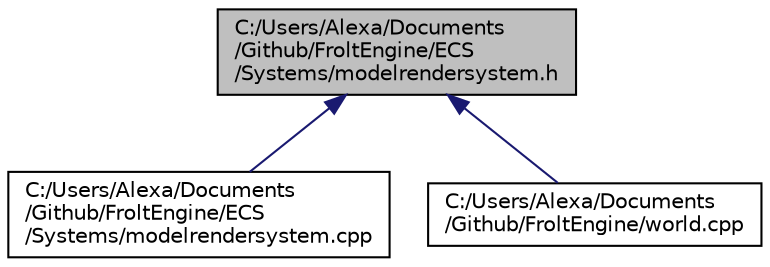 digraph "C:/Users/Alexa/Documents/Github/FroltEngine/ECS/Systems/modelrendersystem.h"
{
  edge [fontname="Helvetica",fontsize="10",labelfontname="Helvetica",labelfontsize="10"];
  node [fontname="Helvetica",fontsize="10",shape=record];
  Node66 [label="C:/Users/Alexa/Documents\l/Github/FroltEngine/ECS\l/Systems/modelrendersystem.h",height=0.2,width=0.4,color="black", fillcolor="grey75", style="filled", fontcolor="black"];
  Node66 -> Node67 [dir="back",color="midnightblue",fontsize="10",style="solid",fontname="Helvetica"];
  Node67 [label="C:/Users/Alexa/Documents\l/Github/FroltEngine/ECS\l/Systems/modelrendersystem.cpp",height=0.2,width=0.4,color="black", fillcolor="white", style="filled",URL="$modelrendersystem_8cpp.html"];
  Node66 -> Node68 [dir="back",color="midnightblue",fontsize="10",style="solid",fontname="Helvetica"];
  Node68 [label="C:/Users/Alexa/Documents\l/Github/FroltEngine/world.cpp",height=0.2,width=0.4,color="black", fillcolor="white", style="filled",URL="$world_8cpp.html"];
}
